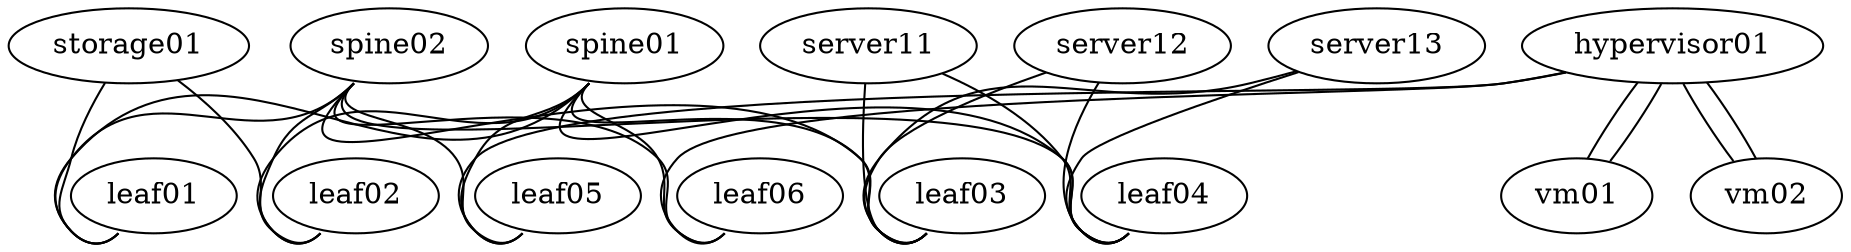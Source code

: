 graph "ALQ" {

# pod 01
"storage01":"eth1" -- "leaf01":"swp1"
"storage01":"eth2" -- "leaf02":"swp1"

# pod 02
"server11":"enp97s0f0" -- "leaf03":"swp1"
"server11":"enp97s0f1" -- "leaf04":"swp1"

"server12":"enp97s0f0" -- "leaf03":"swp2"
"server12":"enp97s0f1" -- "leaf04":"swp2"

"server13":"enp97s0f0" -- "leaf03":"swp3"
"server13":"enp97s0f1" -- "leaf04":"swp3"

# pod 03
"hypervisor01":"eth1" -- "leaf05":"swp1"
"hypervisor01":"eth2" -- "leaf06":"swp1"

"hypervisor01":"eth3" -- "vm01":"eth1"
"hypervisor01":"eth4" -- "vm02":"eth1"
"hypervisor01":"eth5" -- "vm01":"eth2"
"hypervisor01":"eth6" -- "vm02":"eth2"

# leaf-spine
"spine01":"swp123" -- "leaf01":"swp31"
"spine01":"swp124" -- "leaf02":"swp31"
"spine01":"swp125" -- "leaf03":"swp31"
"spine01":"swp126" -- "leaf04":"swp31"
"spine01":"swp127" -- "leaf05":"swp31"
"spine01":"swp128" -- "leaf06":"swp31"

"spine02":"swp123" -- "leaf01":"swp32"
"spine02":"swp124" -- "leaf02":"swp32"
"spine02":"swp125" -- "leaf03":"swp32"
"spine02":"swp126" -- "leaf04":"swp32"
"spine02":"swp127" -- "leaf05":"swp32"
"spine02":"swp128" -- "leaf06":"swp32"

}
